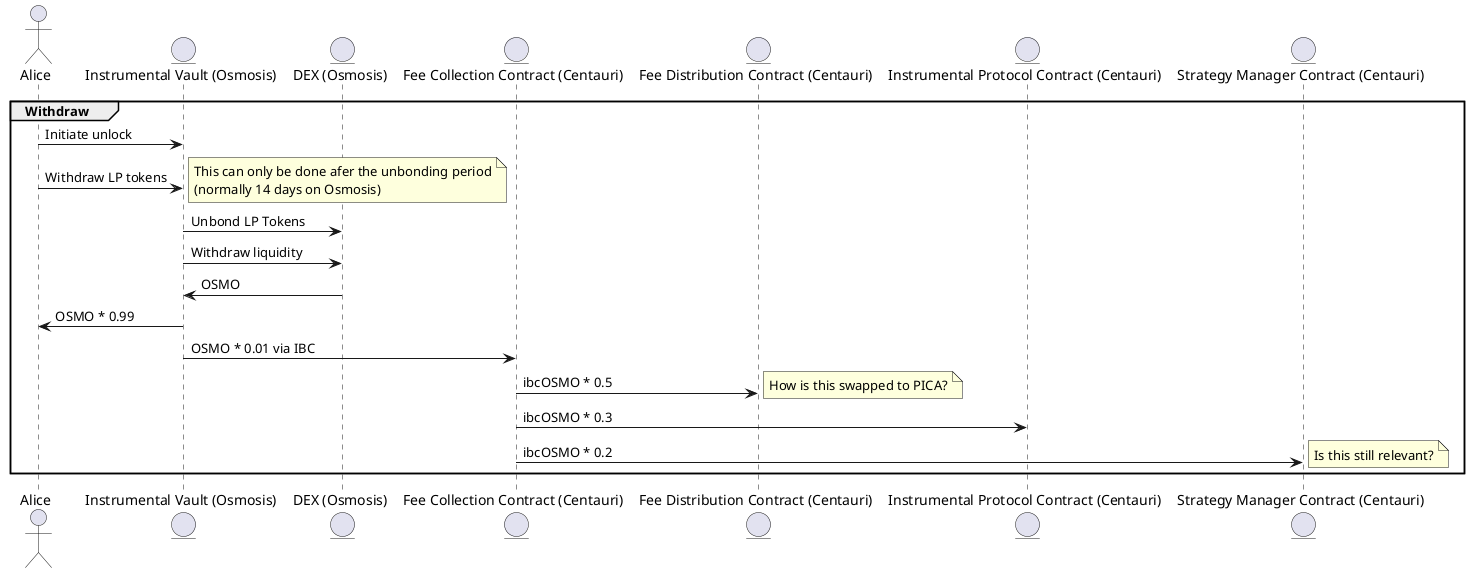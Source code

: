 @startuml

actor Alice as alice
entity  "Instrumental Vault (Osmosis)" as vault
entity  "DEX (Osmosis)" as dex
entity  "Fee Collection Contract (Centauri)" as collection
entity  "Fee Distribution Contract (Centauri)" as staking
entity  "Instrumental Protocol Contract (Centauri)" as protocol
entity  "Strategy Manager Contract (Centauri)" as manager

group Withdraw
alice -> vault: Initiate unlock
alice -> vault: Withdraw LP tokens
note right
    This can only be done afer the unbonding period
    (normally 14 days on Osmosis)
end note
vault -> dex: Unbond LP Tokens
vault -> dex: Withdraw liquidity
dex -> vault: OSMO
vault -> alice: OSMO * 0.99
vault -> collection: OSMO * 0.01 via IBC
collection -> staking: ibcOSMO * 0.5
note right
    How is this swapped to PICA?
end note
collection -> protocol: ibcOSMO * 0.3
collection -> manager: ibcOSMO * 0.2
note right
    Is this still relevant?
end note
end
@enduml
